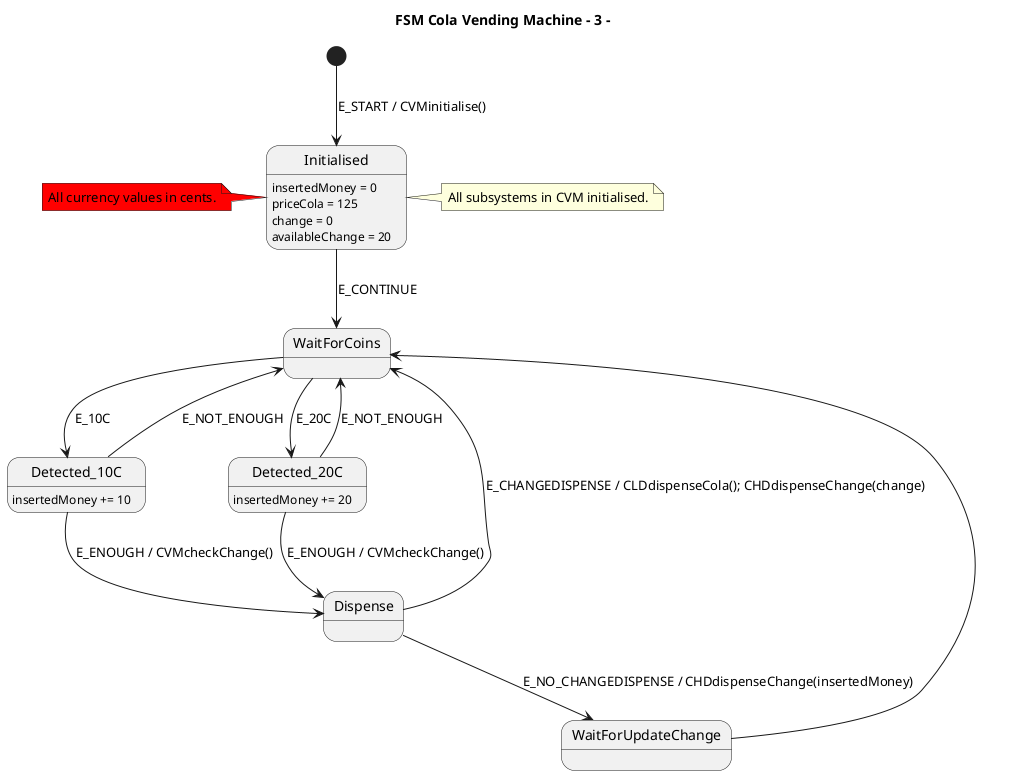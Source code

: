 @startuml

title FSM Cola Vending Machine - 3 -

[*] --> Initialised : E_START / CVMinitialise()
Initialised : insertedMoney = 0
Initialised : priceCola = 125
Initialised : change = 0
Initialised : availableChange = 20
Initialised --> WaitForCoins : E_CONTINUE

WaitForCoins --> Detected_10C : E_10C
Detected_10C : insertedMoney += 10
Detected_10C --> WaitForCoins : E_NOT_ENOUGH
Detected_10C --> Dispense : E_ENOUGH / CVMcheckChange()

WaitForCoins --> Detected_20C : E_20C
Detected_20C : insertedMoney += 20
Detected_20C --> WaitForCoins : E_NOT_ENOUGH
Detected_20C --> Dispense :  E_ENOUGH / CVMcheckChange()

Dispense --> WaitForUpdateChange: E_NO_CHANGEDISPENSE /	CHDdispenseChange(insertedMoney)
WaitForUpdateChange --> WaitForCoins

Dispense --> WaitForCoins :  E_CHANGEDISPENSE / CLDdispenseCola(); CHDdispenseChange(change)

note right of Initialised
    All subsystems in CVM initialised.
end note

note left of Initialised #red
    All currency values in cents.
end note

@enduml
